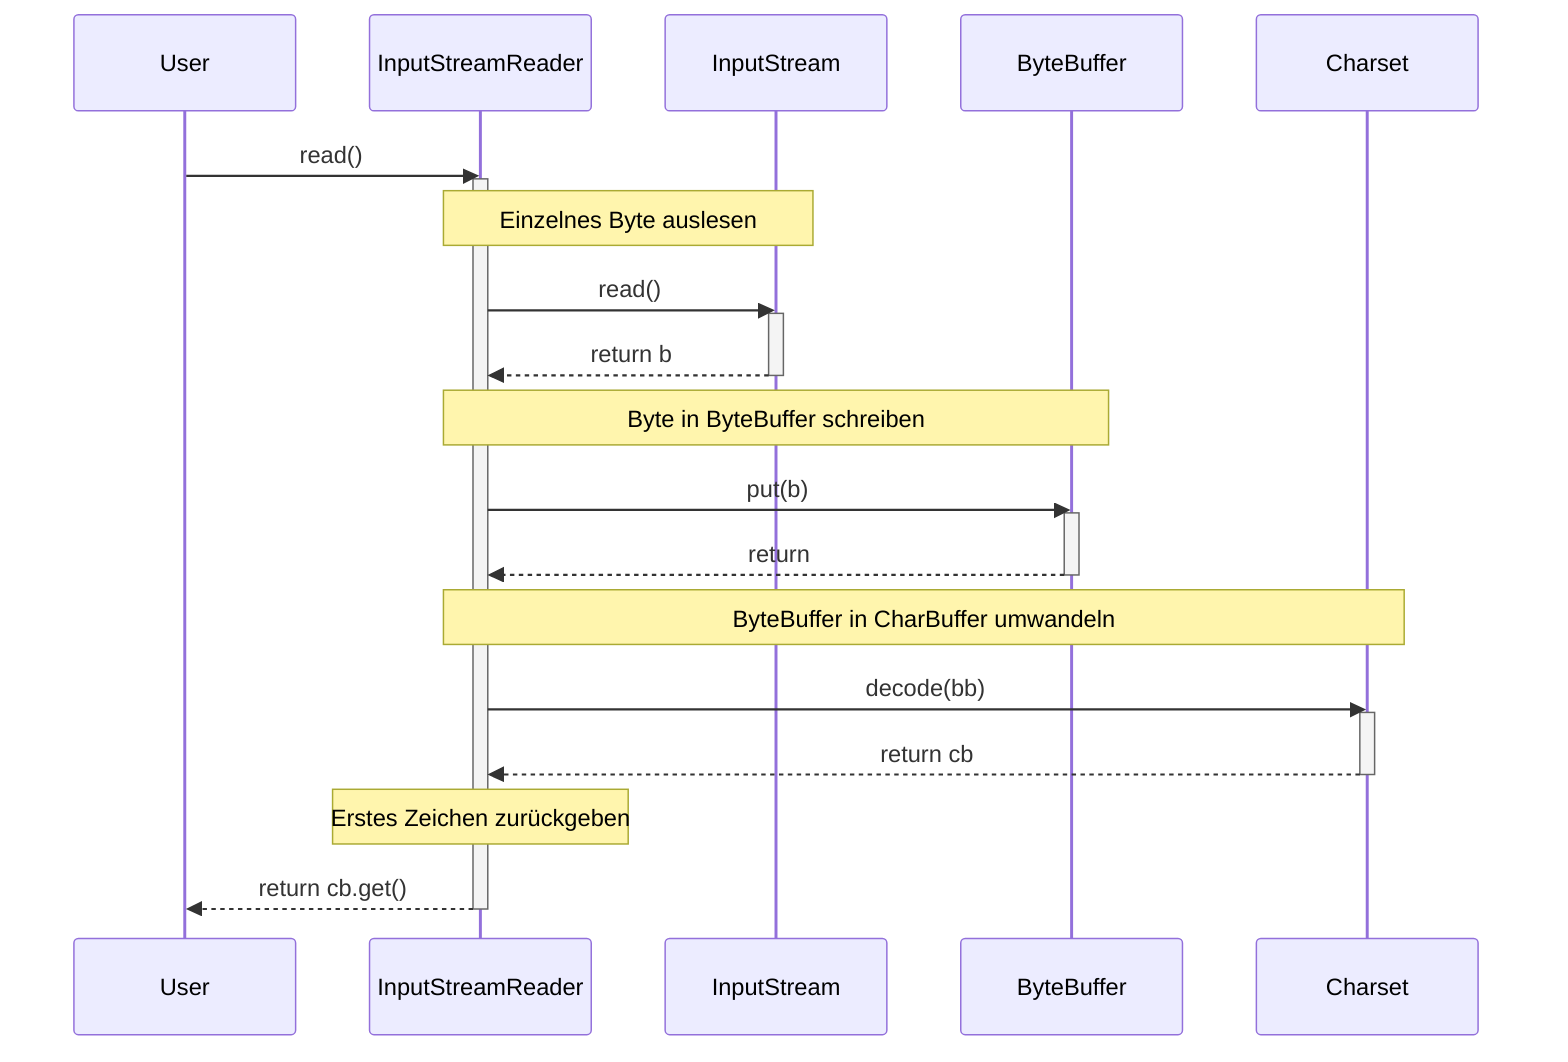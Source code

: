 sequenceDiagram

    User ->> InputStreamReader: read()

    activate InputStreamReader

    note over InputStreamReader,InputStream: Einzelnes Byte auslesen

    InputStreamReader ->> InputStream: read()

    activate InputStream

    InputStream -->> InputStreamReader: return b

    deactivate InputStream

    note over InputStreamReader,ByteBuffer: Byte in ByteBuffer schreiben

    InputStreamReader ->> ByteBuffer: put(b)

    activate ByteBuffer

    ByteBuffer -->> InputStreamReader: return

    deactivate ByteBuffer

    note over InputStreamReader,Charset: ByteBuffer in CharBuffer umwandeln

    InputStreamReader ->> Charset: decode(bb)

    activate Charset

    Charset -->> InputStreamReader: return cb

    deactivate Charset

    note over InputStreamReader: Erstes Zeichen zurückgeben

    InputStreamReader -->> User: return cb.get()

    deactivate InputStreamReader